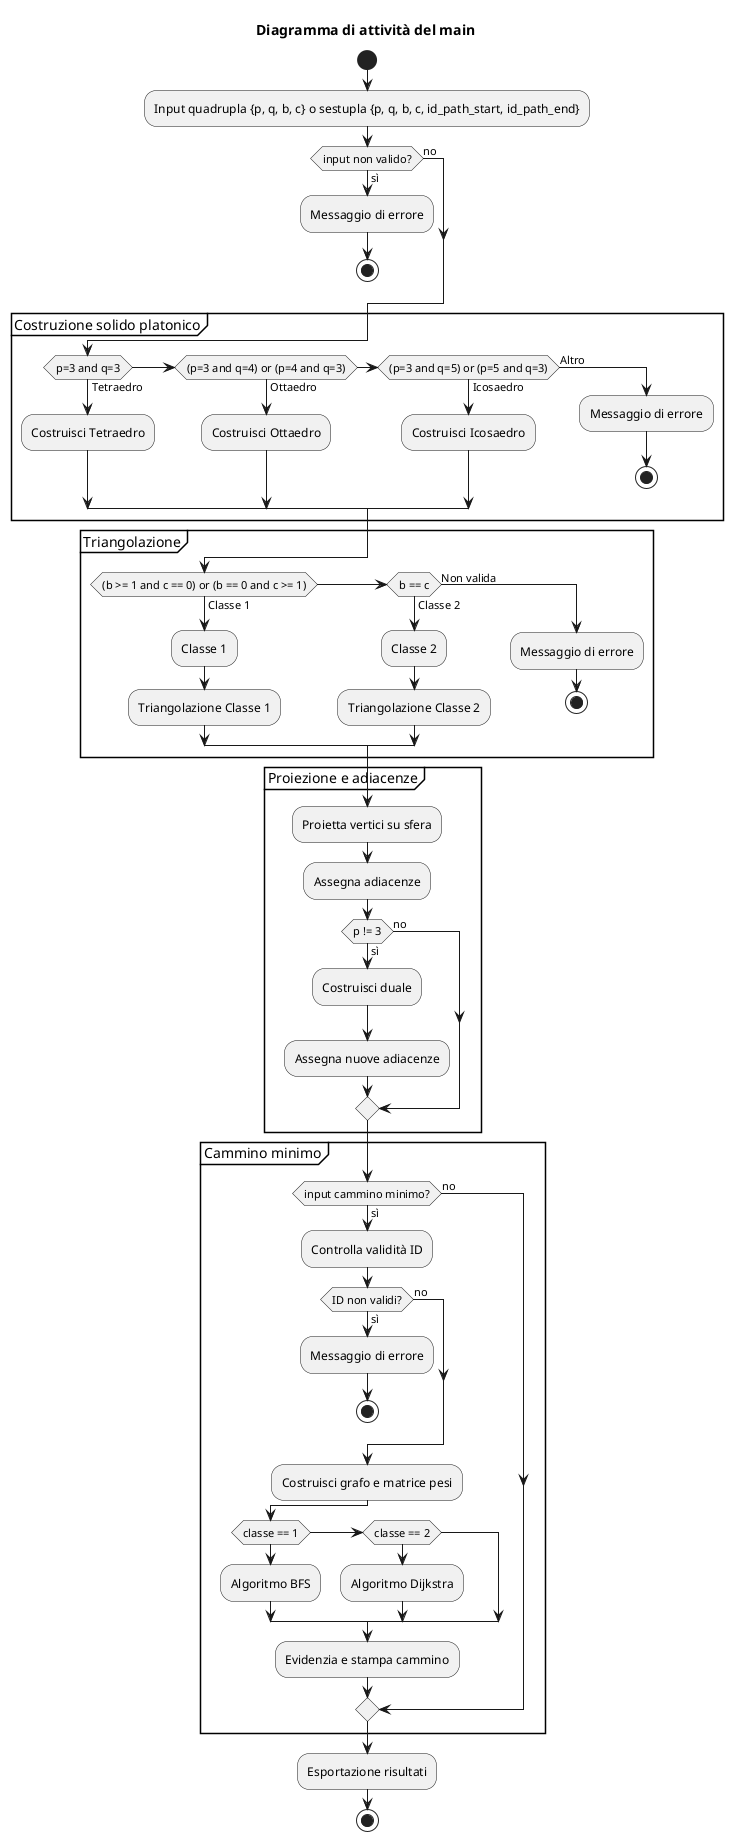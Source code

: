 @startuml
title Diagramma di attività del main 
start

:Input quadrupla {p, q, b, c} o sestupla {p, q, b, c, id_path_start, id_path_end};
if (input non valido?) then (sì)
  :Messaggio di errore;
  stop
else (no)
endif

partition "Costruzione solido platonico" {
  if (p=3 and q=3) then (Tetraedro)
    :Costruisci Tetraedro;
  elseif ((p=3 and q=4) or (p=4 and q=3)) then (Ottaedro)
    :Costruisci Ottaedro;
  elseif ((p=3 and q=5) or (p=5 and q=3)) then (Icosaedro)
    :Costruisci Icosaedro;
  else (Altro)
    :Messaggio di errore;
    stop
  endif
}

partition "Triangolazione" {
  if ((b >= 1 and c == 0) or (b == 0 and c >= 1)) then (Classe 1)
    :Classe 1;
    :Triangolazione Classe 1;
  elseif (b == c) then (Classe 2)
    :Classe 2;
    :Triangolazione Classe 2;
  else (Non valida)
    :Messaggio di errore;
    stop
  endif
}

partition "Proiezione e adiacenze" {
  :Proietta vertici su sfera;
  :Assegna adiacenze;
  if (p != 3) then (sì)
    :Costruisci duale;
    :Assegna nuove adiacenze;
  else (no)
  endif
}

partition "Cammino minimo" {
  if (input cammino minimo?) then (sì)
    :Controlla validità ID;
    if (ID non validi?) then (sì)
      :Messaggio di errore;
      stop
    else (no)
    endif
    :Costruisci grafo e matrice pesi;
    if (classe == 1) 
      :Algoritmo BFS;
    else if (classe == 2)
      :Algoritmo Dijkstra;
    endif
    :Evidenzia e stampa cammino;
  else (no)
  endif
}

:Esportazione risultati;
stop
@enduml
